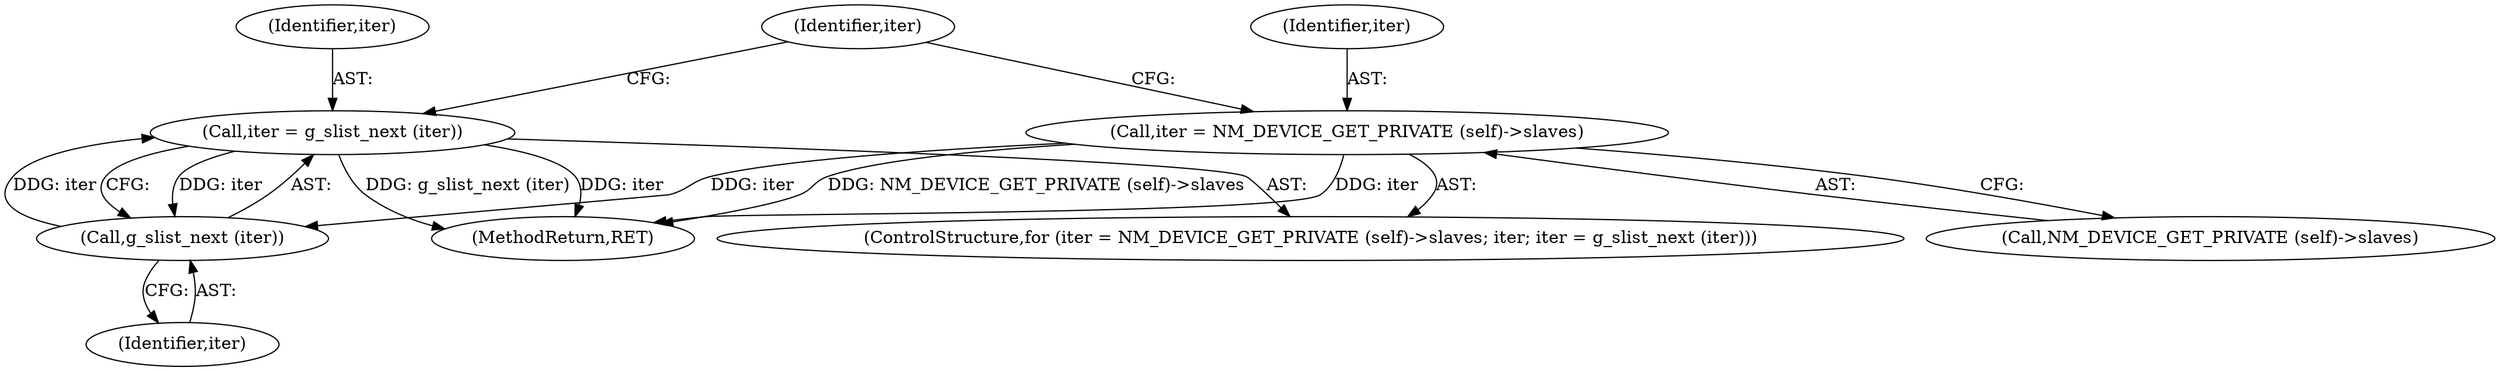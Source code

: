 digraph "0_NetworkManager_d5fc88e573fa58b93034b04d35a2454f5d28cad9@pointer" {
"1002191" [label="(Call,iter = g_slist_next (iter))"];
"1002193" [label="(Call,g_slist_next (iter))"];
"1002191" [label="(Call,iter = g_slist_next (iter))"];
"1002184" [label="(Call,iter = NM_DEVICE_GET_PRIVATE (self)->slaves)"];
"1002192" [label="(Identifier,iter)"];
"1002185" [label="(Identifier,iter)"];
"1002193" [label="(Call,g_slist_next (iter))"];
"1002184" [label="(Call,iter = NM_DEVICE_GET_PRIVATE (self)->slaves)"];
"1002183" [label="(ControlStructure,for (iter = NM_DEVICE_GET_PRIVATE (self)->slaves; iter; iter = g_slist_next (iter)))"];
"1002191" [label="(Call,iter = g_slist_next (iter))"];
"1007368" [label="(MethodReturn,RET)"];
"1002186" [label="(Call,NM_DEVICE_GET_PRIVATE (self)->slaves)"];
"1002194" [label="(Identifier,iter)"];
"1002190" [label="(Identifier,iter)"];
"1002191" -> "1002183"  [label="AST: "];
"1002191" -> "1002193"  [label="CFG: "];
"1002192" -> "1002191"  [label="AST: "];
"1002193" -> "1002191"  [label="AST: "];
"1002190" -> "1002191"  [label="CFG: "];
"1002191" -> "1007368"  [label="DDG: iter"];
"1002191" -> "1007368"  [label="DDG: g_slist_next (iter)"];
"1002193" -> "1002191"  [label="DDG: iter"];
"1002191" -> "1002193"  [label="DDG: iter"];
"1002193" -> "1002194"  [label="CFG: "];
"1002194" -> "1002193"  [label="AST: "];
"1002184" -> "1002193"  [label="DDG: iter"];
"1002184" -> "1002183"  [label="AST: "];
"1002184" -> "1002186"  [label="CFG: "];
"1002185" -> "1002184"  [label="AST: "];
"1002186" -> "1002184"  [label="AST: "];
"1002190" -> "1002184"  [label="CFG: "];
"1002184" -> "1007368"  [label="DDG: NM_DEVICE_GET_PRIVATE (self)->slaves"];
"1002184" -> "1007368"  [label="DDG: iter"];
}
